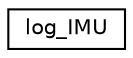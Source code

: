 digraph "Graphical Class Hierarchy"
{
 // INTERACTIVE_SVG=YES
  edge [fontname="Helvetica",fontsize="10",labelfontname="Helvetica",labelfontsize="10"];
  node [fontname="Helvetica",fontsize="10",shape=record];
  rankdir="LR";
  Node1 [label="log_IMU",height=0.2,width=0.4,color="black", fillcolor="white", style="filled",URL="$structlog__IMU.html"];
}
